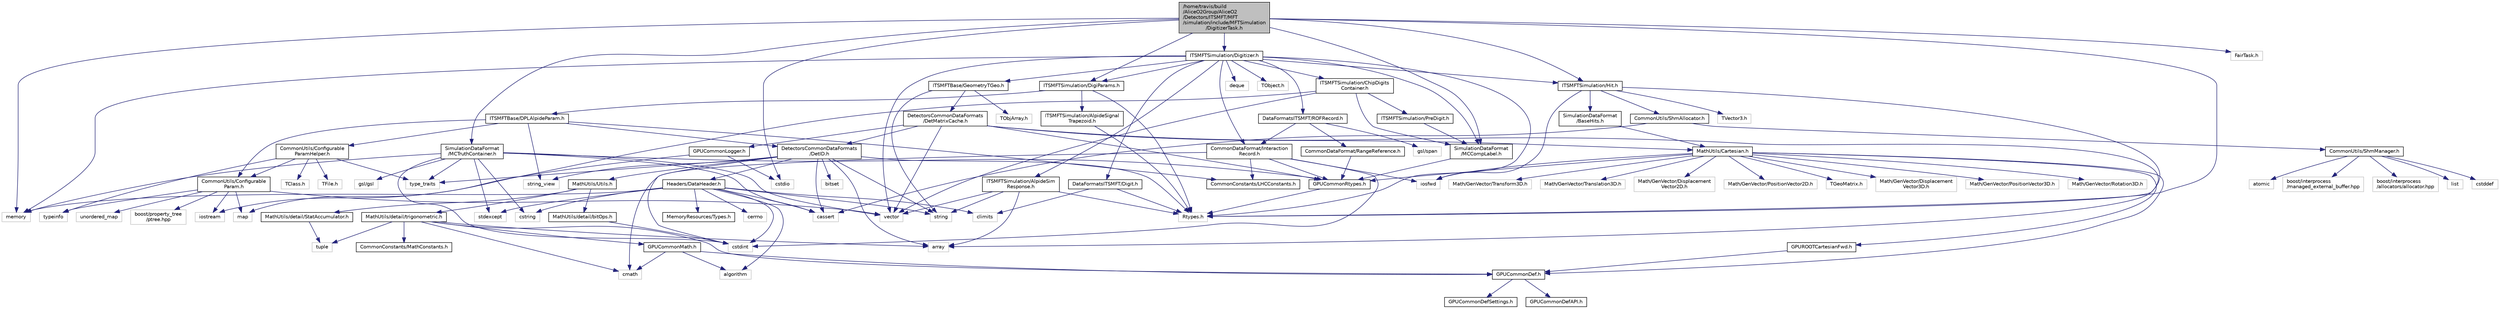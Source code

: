 digraph "/home/travis/build/AliceO2Group/AliceO2/Detectors/ITSMFT/MFT/simulation/include/MFTSimulation/DigitizerTask.h"
{
 // INTERACTIVE_SVG=YES
  bgcolor="transparent";
  edge [fontname="Helvetica",fontsize="10",labelfontname="Helvetica",labelfontsize="10"];
  node [fontname="Helvetica",fontsize="10",shape=record];
  Node0 [label="/home/travis/build\l/AliceO2Group/AliceO2\l/Detectors/ITSMFT/MFT\l/simulation/include/MFTSimulation\l/DigitizerTask.h",height=0.2,width=0.4,color="black", fillcolor="grey75", style="filled", fontcolor="black"];
  Node0 -> Node1 [color="midnightblue",fontsize="10",style="solid",fontname="Helvetica"];
  Node1 [label="cstdio",height=0.2,width=0.4,color="grey75"];
  Node0 -> Node2 [color="midnightblue",fontsize="10",style="solid",fontname="Helvetica"];
  Node2 [label="memory",height=0.2,width=0.4,color="grey75"];
  Node0 -> Node3 [color="midnightblue",fontsize="10",style="solid",fontname="Helvetica"];
  Node3 [label="FairTask.h",height=0.2,width=0.4,color="grey75"];
  Node0 -> Node4 [color="midnightblue",fontsize="10",style="solid",fontname="Helvetica"];
  Node4 [label="Rtypes.h",height=0.2,width=0.4,color="grey75"];
  Node0 -> Node5 [color="midnightblue",fontsize="10",style="solid",fontname="Helvetica"];
  Node5 [label="ITSMFTSimulation/DigiParams.h",height=0.2,width=0.4,color="black",URL="$d9/dce/Detectors_2ITSMFT_2common_2simulation_2include_2ITSMFTSimulation_2DigiParams_8h.html"];
  Node5 -> Node4 [color="midnightblue",fontsize="10",style="solid",fontname="Helvetica"];
  Node5 -> Node6 [color="midnightblue",fontsize="10",style="solid",fontname="Helvetica"];
  Node6 [label="ITSMFTSimulation/AlpideSignal\lTrapezoid.h",height=0.2,width=0.4,color="black",URL="$d1/d47/AlpideSignalTrapezoid_8h.html",tooltip="Simple class describing ALPIDE signal time shape. "];
  Node6 -> Node4 [color="midnightblue",fontsize="10",style="solid",fontname="Helvetica"];
  Node5 -> Node7 [color="midnightblue",fontsize="10",style="solid",fontname="Helvetica"];
  Node7 [label="ITSMFTBase/DPLAlpideParam.h",height=0.2,width=0.4,color="black",URL="$d4/d35/DPLAlpideParam_8h.html"];
  Node7 -> Node8 [color="midnightblue",fontsize="10",style="solid",fontname="Helvetica"];
  Node8 [label="DetectorsCommonDataFormats\l/DetID.h",height=0.2,width=0.4,color="black",URL="$d6/d31/DetID_8h.html"];
  Node8 -> Node4 [color="midnightblue",fontsize="10",style="solid",fontname="Helvetica"];
  Node8 -> Node9 [color="midnightblue",fontsize="10",style="solid",fontname="Helvetica"];
  Node9 [label="array",height=0.2,width=0.4,color="grey75"];
  Node8 -> Node10 [color="midnightblue",fontsize="10",style="solid",fontname="Helvetica"];
  Node10 [label="bitset",height=0.2,width=0.4,color="grey75"];
  Node8 -> Node11 [color="midnightblue",fontsize="10",style="solid",fontname="Helvetica"];
  Node11 [label="cassert",height=0.2,width=0.4,color="grey75"];
  Node8 -> Node12 [color="midnightblue",fontsize="10",style="solid",fontname="Helvetica"];
  Node12 [label="cstdint",height=0.2,width=0.4,color="grey75"];
  Node8 -> Node13 [color="midnightblue",fontsize="10",style="solid",fontname="Helvetica"];
  Node13 [label="string_view",height=0.2,width=0.4,color="grey75"];
  Node8 -> Node14 [color="midnightblue",fontsize="10",style="solid",fontname="Helvetica"];
  Node14 [label="string",height=0.2,width=0.4,color="grey75"];
  Node8 -> Node15 [color="midnightblue",fontsize="10",style="solid",fontname="Helvetica"];
  Node15 [label="type_traits",height=0.2,width=0.4,color="grey75"];
  Node8 -> Node16 [color="midnightblue",fontsize="10",style="solid",fontname="Helvetica"];
  Node16 [label="MathUtils/Utils.h",height=0.2,width=0.4,color="black",URL="$d9/d52/Common_2MathUtils_2include_2MathUtils_2Utils_8h.html"];
  Node16 -> Node17 [color="midnightblue",fontsize="10",style="solid",fontname="Helvetica"];
  Node17 [label="MathUtils/detail/bitOps.h",height=0.2,width=0.4,color="black",URL="$de/def/bitOps_8h.html"];
  Node17 -> Node12 [color="midnightblue",fontsize="10",style="solid",fontname="Helvetica"];
  Node16 -> Node18 [color="midnightblue",fontsize="10",style="solid",fontname="Helvetica"];
  Node18 [label="MathUtils/detail/StatAccumulator.h",height=0.2,width=0.4,color="black",URL="$d3/dfc/StatAccumulator_8h.html"];
  Node18 -> Node19 [color="midnightblue",fontsize="10",style="solid",fontname="Helvetica"];
  Node19 [label="tuple",height=0.2,width=0.4,color="grey75"];
  Node16 -> Node20 [color="midnightblue",fontsize="10",style="solid",fontname="Helvetica"];
  Node20 [label="MathUtils/detail/trigonometric.h",height=0.2,width=0.4,color="black",URL="$dd/d7d/trigonometric_8h.html"];
  Node20 -> Node9 [color="midnightblue",fontsize="10",style="solid",fontname="Helvetica"];
  Node20 -> Node21 [color="midnightblue",fontsize="10",style="solid",fontname="Helvetica"];
  Node21 [label="cmath",height=0.2,width=0.4,color="grey75"];
  Node20 -> Node19 [color="midnightblue",fontsize="10",style="solid",fontname="Helvetica"];
  Node20 -> Node22 [color="midnightblue",fontsize="10",style="solid",fontname="Helvetica"];
  Node22 [label="GPUCommonDef.h",height=0.2,width=0.4,color="black",URL="$df/d21/GPUCommonDef_8h.html"];
  Node22 -> Node23 [color="midnightblue",fontsize="10",style="solid",fontname="Helvetica"];
  Node23 [label="GPUCommonDefSettings.h",height=0.2,width=0.4,color="black",URL="$d5/d93/GPUCommonDefSettings_8h.html"];
  Node22 -> Node24 [color="midnightblue",fontsize="10",style="solid",fontname="Helvetica"];
  Node24 [label="GPUCommonDefAPI.h",height=0.2,width=0.4,color="black",URL="$da/d5a/GPUCommonDefAPI_8h.html"];
  Node20 -> Node25 [color="midnightblue",fontsize="10",style="solid",fontname="Helvetica"];
  Node25 [label="GPUCommonMath.h",height=0.2,width=0.4,color="black",URL="$d6/da2/GPUCommonMath_8h.html"];
  Node25 -> Node22 [color="midnightblue",fontsize="10",style="solid",fontname="Helvetica"];
  Node25 -> Node21 [color="midnightblue",fontsize="10",style="solid",fontname="Helvetica"];
  Node25 -> Node26 [color="midnightblue",fontsize="10",style="solid",fontname="Helvetica"];
  Node26 [label="algorithm",height=0.2,width=0.4,color="grey75"];
  Node20 -> Node27 [color="midnightblue",fontsize="10",style="solid",fontname="Helvetica"];
  Node27 [label="CommonConstants/MathConstants.h",height=0.2,width=0.4,color="black",URL="$d6/d84/MathConstants_8h.html",tooltip="useful math constants "];
  Node8 -> Node28 [color="midnightblue",fontsize="10",style="solid",fontname="Helvetica"];
  Node28 [label="Headers/DataHeader.h",height=0.2,width=0.4,color="black",URL="$dc/dcd/DataHeader_8h.html"];
  Node28 -> Node12 [color="midnightblue",fontsize="10",style="solid",fontname="Helvetica"];
  Node28 -> Node2 [color="midnightblue",fontsize="10",style="solid",fontname="Helvetica"];
  Node28 -> Node11 [color="midnightblue",fontsize="10",style="solid",fontname="Helvetica"];
  Node28 -> Node29 [color="midnightblue",fontsize="10",style="solid",fontname="Helvetica"];
  Node29 [label="cstring",height=0.2,width=0.4,color="grey75"];
  Node28 -> Node26 [color="midnightblue",fontsize="10",style="solid",fontname="Helvetica"];
  Node28 -> Node30 [color="midnightblue",fontsize="10",style="solid",fontname="Helvetica"];
  Node30 [label="stdexcept",height=0.2,width=0.4,color="grey75"];
  Node28 -> Node14 [color="midnightblue",fontsize="10",style="solid",fontname="Helvetica"];
  Node28 -> Node31 [color="midnightblue",fontsize="10",style="solid",fontname="Helvetica"];
  Node31 [label="climits",height=0.2,width=0.4,color="grey75"];
  Node28 -> Node32 [color="midnightblue",fontsize="10",style="solid",fontname="Helvetica"];
  Node32 [label="MemoryResources/Types.h",height=0.2,width=0.4,color="black",URL="$d7/df8/Types_8h.html"];
  Node28 -> Node33 [color="midnightblue",fontsize="10",style="solid",fontname="Helvetica"];
  Node33 [label="cerrno",height=0.2,width=0.4,color="grey75"];
  Node7 -> Node34 [color="midnightblue",fontsize="10",style="solid",fontname="Helvetica"];
  Node34 [label="CommonUtils/Configurable\lParam.h",height=0.2,width=0.4,color="black",URL="$db/d2c/ConfigurableParam_8h.html"];
  Node34 -> Node35 [color="midnightblue",fontsize="10",style="solid",fontname="Helvetica"];
  Node35 [label="vector",height=0.2,width=0.4,color="grey75"];
  Node34 -> Node36 [color="midnightblue",fontsize="10",style="solid",fontname="Helvetica"];
  Node36 [label="map",height=0.2,width=0.4,color="grey75"];
  Node34 -> Node37 [color="midnightblue",fontsize="10",style="solid",fontname="Helvetica"];
  Node37 [label="unordered_map",height=0.2,width=0.4,color="grey75"];
  Node34 -> Node38 [color="midnightblue",fontsize="10",style="solid",fontname="Helvetica"];
  Node38 [label="boost/property_tree\l/ptree.hpp",height=0.2,width=0.4,color="grey75"];
  Node34 -> Node39 [color="midnightblue",fontsize="10",style="solid",fontname="Helvetica"];
  Node39 [label="typeinfo",height=0.2,width=0.4,color="grey75"];
  Node34 -> Node40 [color="midnightblue",fontsize="10",style="solid",fontname="Helvetica"];
  Node40 [label="iostream",height=0.2,width=0.4,color="grey75"];
  Node7 -> Node41 [color="midnightblue",fontsize="10",style="solid",fontname="Helvetica"];
  Node41 [label="CommonUtils/Configurable\lParamHelper.h",height=0.2,width=0.4,color="black",URL="$da/d6b/ConfigurableParamHelper_8h.html"];
  Node41 -> Node34 [color="midnightblue",fontsize="10",style="solid",fontname="Helvetica"];
  Node41 -> Node42 [color="midnightblue",fontsize="10",style="solid",fontname="Helvetica"];
  Node42 [label="TClass.h",height=0.2,width=0.4,color="grey75"];
  Node41 -> Node15 [color="midnightblue",fontsize="10",style="solid",fontname="Helvetica"];
  Node41 -> Node39 [color="midnightblue",fontsize="10",style="solid",fontname="Helvetica"];
  Node41 -> Node43 [color="midnightblue",fontsize="10",style="solid",fontname="Helvetica"];
  Node43 [label="TFile.h",height=0.2,width=0.4,color="grey75"];
  Node7 -> Node44 [color="midnightblue",fontsize="10",style="solid",fontname="Helvetica"];
  Node44 [label="CommonConstants/LHCConstants.h",height=0.2,width=0.4,color="black",URL="$d4/dc6/LHCConstants_8h.html",tooltip="Header to collect LHC related constants. "];
  Node7 -> Node13 [color="midnightblue",fontsize="10",style="solid",fontname="Helvetica"];
  Node0 -> Node45 [color="midnightblue",fontsize="10",style="solid",fontname="Helvetica"];
  Node45 [label="ITSMFTSimulation/Digitizer.h",height=0.2,width=0.4,color="black",URL="$d7/d9c/ITSMFT_2common_2simulation_2include_2ITSMFTSimulation_2Digitizer_8h.html"];
  Node45 -> Node35 [color="midnightblue",fontsize="10",style="solid",fontname="Helvetica"];
  Node45 -> Node46 [color="midnightblue",fontsize="10",style="solid",fontname="Helvetica"];
  Node46 [label="deque",height=0.2,width=0.4,color="grey75"];
  Node45 -> Node2 [color="midnightblue",fontsize="10",style="solid",fontname="Helvetica"];
  Node45 -> Node4 [color="midnightblue",fontsize="10",style="solid",fontname="Helvetica"];
  Node45 -> Node47 [color="midnightblue",fontsize="10",style="solid",fontname="Helvetica"];
  Node47 [label="TObject.h",height=0.2,width=0.4,color="grey75"];
  Node45 -> Node48 [color="midnightblue",fontsize="10",style="solid",fontname="Helvetica"];
  Node48 [label="ITSMFTSimulation/ChipDigits\lContainer.h",height=0.2,width=0.4,color="black",URL="$da/d93/ChipDigitsContainer_8h.html",tooltip="transient container for single chip digits accumulation "];
  Node48 -> Node49 [color="midnightblue",fontsize="10",style="solid",fontname="Helvetica"];
  Node49 [label="SimulationDataFormat\l/MCCompLabel.h",height=0.2,width=0.4,color="black",URL="$d7/dcd/MCCompLabel_8h.html"];
  Node49 -> Node50 [color="midnightblue",fontsize="10",style="solid",fontname="Helvetica"];
  Node50 [label="GPUCommonRtypes.h",height=0.2,width=0.4,color="black",URL="$d2/d45/GPUCommonRtypes_8h.html"];
  Node50 -> Node4 [color="midnightblue",fontsize="10",style="solid",fontname="Helvetica"];
  Node48 -> Node51 [color="midnightblue",fontsize="10",style="solid",fontname="Helvetica"];
  Node51 [label="ITSMFTSimulation/PreDigit.h",height=0.2,width=0.4,color="black",URL="$d2/d53/PreDigit_8h.html",tooltip="Definition of the digit contribution from single hit. "];
  Node51 -> Node49 [color="midnightblue",fontsize="10",style="solid",fontname="Helvetica"];
  Node48 -> Node36 [color="midnightblue",fontsize="10",style="solid",fontname="Helvetica"];
  Node48 -> Node35 [color="midnightblue",fontsize="10",style="solid",fontname="Helvetica"];
  Node45 -> Node52 [color="midnightblue",fontsize="10",style="solid",fontname="Helvetica"];
  Node52 [label="ITSMFTSimulation/AlpideSim\lResponse.h",height=0.2,width=0.4,color="black",URL="$dc/d1a/AlpideSimResponse_8h.html",tooltip="Definition of the ITSMFT Alpide simulated response parametrization. "];
  Node52 -> Node9 [color="midnightblue",fontsize="10",style="solid",fontname="Helvetica"];
  Node52 -> Node14 [color="midnightblue",fontsize="10",style="solid",fontname="Helvetica"];
  Node52 -> Node35 [color="midnightblue",fontsize="10",style="solid",fontname="Helvetica"];
  Node52 -> Node4 [color="midnightblue",fontsize="10",style="solid",fontname="Helvetica"];
  Node45 -> Node5 [color="midnightblue",fontsize="10",style="solid",fontname="Helvetica"];
  Node45 -> Node53 [color="midnightblue",fontsize="10",style="solid",fontname="Helvetica"];
  Node53 [label="ITSMFTSimulation/Hit.h",height=0.2,width=0.4,color="black",URL="$d9/d4e/Detectors_2ITSMFT_2common_2simulation_2include_2ITSMFTSimulation_2Hit_8h.html"];
  Node53 -> Node54 [color="midnightblue",fontsize="10",style="solid",fontname="Helvetica"];
  Node54 [label="SimulationDataFormat\l/BaseHits.h",height=0.2,width=0.4,color="black",URL="$d4/d25/BaseHits_8h.html"];
  Node54 -> Node55 [color="midnightblue",fontsize="10",style="solid",fontname="Helvetica"];
  Node55 [label="MathUtils/Cartesian.h",height=0.2,width=0.4,color="black",URL="$dc/d73/Cartesian_8h.html"];
  Node55 -> Node22 [color="midnightblue",fontsize="10",style="solid",fontname="Helvetica"];
  Node55 -> Node50 [color="midnightblue",fontsize="10",style="solid",fontname="Helvetica"];
  Node55 -> Node56 [color="midnightblue",fontsize="10",style="solid",fontname="Helvetica"];
  Node56 [label="Math/GenVector/Displacement\lVector3D.h",height=0.2,width=0.4,color="grey75"];
  Node55 -> Node57 [color="midnightblue",fontsize="10",style="solid",fontname="Helvetica"];
  Node57 [label="Math/GenVector/PositionVector3D.h",height=0.2,width=0.4,color="grey75"];
  Node55 -> Node58 [color="midnightblue",fontsize="10",style="solid",fontname="Helvetica"];
  Node58 [label="Math/GenVector/Rotation3D.h",height=0.2,width=0.4,color="grey75"];
  Node55 -> Node59 [color="midnightblue",fontsize="10",style="solid",fontname="Helvetica"];
  Node59 [label="Math/GenVector/Transform3D.h",height=0.2,width=0.4,color="grey75"];
  Node55 -> Node60 [color="midnightblue",fontsize="10",style="solid",fontname="Helvetica"];
  Node60 [label="Math/GenVector/Translation3D.h",height=0.2,width=0.4,color="grey75"];
  Node55 -> Node61 [color="midnightblue",fontsize="10",style="solid",fontname="Helvetica"];
  Node61 [label="Math/GenVector/Displacement\lVector2D.h",height=0.2,width=0.4,color="grey75"];
  Node55 -> Node62 [color="midnightblue",fontsize="10",style="solid",fontname="Helvetica"];
  Node62 [label="Math/GenVector/PositionVector2D.h",height=0.2,width=0.4,color="grey75"];
  Node55 -> Node63 [color="midnightblue",fontsize="10",style="solid",fontname="Helvetica"];
  Node63 [label="TGeoMatrix.h",height=0.2,width=0.4,color="grey75"];
  Node55 -> Node64 [color="midnightblue",fontsize="10",style="solid",fontname="Helvetica"];
  Node64 [label="iosfwd",height=0.2,width=0.4,color="grey75"];
  Node55 -> Node65 [color="midnightblue",fontsize="10",style="solid",fontname="Helvetica"];
  Node65 [label="GPUROOTCartesianFwd.h",height=0.2,width=0.4,color="black",URL="$d1/da8/GPUROOTCartesianFwd_8h.html"];
  Node65 -> Node22 [color="midnightblue",fontsize="10",style="solid",fontname="Helvetica"];
  Node53 -> Node4 [color="midnightblue",fontsize="10",style="solid",fontname="Helvetica"];
  Node53 -> Node66 [color="midnightblue",fontsize="10",style="solid",fontname="Helvetica"];
  Node66 [label="TVector3.h",height=0.2,width=0.4,color="grey75"];
  Node53 -> Node64 [color="midnightblue",fontsize="10",style="solid",fontname="Helvetica"];
  Node53 -> Node67 [color="midnightblue",fontsize="10",style="solid",fontname="Helvetica"];
  Node67 [label="CommonUtils/ShmAllocator.h",height=0.2,width=0.4,color="black",URL="$d0/d91/ShmAllocator_8h.html"];
  Node67 -> Node68 [color="midnightblue",fontsize="10",style="solid",fontname="Helvetica"];
  Node68 [label="CommonUtils/ShmManager.h",height=0.2,width=0.4,color="black",URL="$de/d61/ShmManager_8h.html"];
  Node68 -> Node69 [color="midnightblue",fontsize="10",style="solid",fontname="Helvetica"];
  Node69 [label="list",height=0.2,width=0.4,color="grey75"];
  Node68 -> Node70 [color="midnightblue",fontsize="10",style="solid",fontname="Helvetica"];
  Node70 [label="cstddef",height=0.2,width=0.4,color="grey75"];
  Node68 -> Node71 [color="midnightblue",fontsize="10",style="solid",fontname="Helvetica"];
  Node71 [label="atomic",height=0.2,width=0.4,color="grey75"];
  Node68 -> Node72 [color="midnightblue",fontsize="10",style="solid",fontname="Helvetica"];
  Node72 [label="boost/interprocess\l/managed_external_buffer.hpp",height=0.2,width=0.4,color="grey75"];
  Node68 -> Node73 [color="midnightblue",fontsize="10",style="solid",fontname="Helvetica"];
  Node73 [label="boost/interprocess\l/allocators/allocator.hpp",height=0.2,width=0.4,color="grey75"];
  Node67 -> Node11 [color="midnightblue",fontsize="10",style="solid",fontname="Helvetica"];
  Node45 -> Node74 [color="midnightblue",fontsize="10",style="solid",fontname="Helvetica"];
  Node74 [label="ITSMFTBase/GeometryTGeo.h",height=0.2,width=0.4,color="black",URL="$d4/d5c/ITSMFT_2common_2base_2include_2ITSMFTBase_2GeometryTGeo_8h.html"];
  Node74 -> Node75 [color="midnightblue",fontsize="10",style="solid",fontname="Helvetica"];
  Node75 [label="TObjArray.h",height=0.2,width=0.4,color="grey75"];
  Node74 -> Node14 [color="midnightblue",fontsize="10",style="solid",fontname="Helvetica"];
  Node74 -> Node76 [color="midnightblue",fontsize="10",style="solid",fontname="Helvetica"];
  Node76 [label="DetectorsCommonDataFormats\l/DetMatrixCache.h",height=0.2,width=0.4,color="black",URL="$d4/d20/DetMatrixCache_8h.html"];
  Node76 -> Node77 [color="midnightblue",fontsize="10",style="solid",fontname="Helvetica"];
  Node77 [label="GPUCommonLogger.h",height=0.2,width=0.4,color="black",URL="$df/d5b/GPUCommonLogger_8h.html"];
  Node77 -> Node40 [color="midnightblue",fontsize="10",style="solid",fontname="Helvetica"];
  Node77 -> Node1 [color="midnightblue",fontsize="10",style="solid",fontname="Helvetica"];
  Node76 -> Node50 [color="midnightblue",fontsize="10",style="solid",fontname="Helvetica"];
  Node76 -> Node9 [color="midnightblue",fontsize="10",style="solid",fontname="Helvetica"];
  Node76 -> Node35 [color="midnightblue",fontsize="10",style="solid",fontname="Helvetica"];
  Node76 -> Node55 [color="midnightblue",fontsize="10",style="solid",fontname="Helvetica"];
  Node76 -> Node8 [color="midnightblue",fontsize="10",style="solid",fontname="Helvetica"];
  Node45 -> Node78 [color="midnightblue",fontsize="10",style="solid",fontname="Helvetica"];
  Node78 [label="DataFormatsITSMFT/Digit.h",height=0.2,width=0.4,color="black",URL="$d3/d1e/DataFormats_2Detectors_2ITSMFT_2common_2include_2DataFormatsITSMFT_2Digit_8h.html"];
  Node78 -> Node4 [color="midnightblue",fontsize="10",style="solid",fontname="Helvetica"];
  Node78 -> Node31 [color="midnightblue",fontsize="10",style="solid",fontname="Helvetica"];
  Node45 -> Node79 [color="midnightblue",fontsize="10",style="solid",fontname="Helvetica"];
  Node79 [label="DataFormatsITSMFT/ROFRecord.h",height=0.2,width=0.4,color="black",URL="$d0/dc6/ITSMFT_2common_2include_2DataFormatsITSMFT_2ROFRecord_8h.html"];
  Node79 -> Node80 [color="midnightblue",fontsize="10",style="solid",fontname="Helvetica"];
  Node80 [label="CommonDataFormat/RangeReference.h",height=0.2,width=0.4,color="black",URL="$de/d64/RangeReference_8h.html",tooltip="Class to refer to the 1st entry and N elements of some group in the continuous container. "];
  Node80 -> Node50 [color="midnightblue",fontsize="10",style="solid",fontname="Helvetica"];
  Node79 -> Node81 [color="midnightblue",fontsize="10",style="solid",fontname="Helvetica"];
  Node81 [label="CommonDataFormat/Interaction\lRecord.h",height=0.2,width=0.4,color="black",URL="$d9/d80/InteractionRecord_8h.html"];
  Node81 -> Node50 [color="midnightblue",fontsize="10",style="solid",fontname="Helvetica"];
  Node81 -> Node64 [color="midnightblue",fontsize="10",style="solid",fontname="Helvetica"];
  Node81 -> Node12 [color="midnightblue",fontsize="10",style="solid",fontname="Helvetica"];
  Node81 -> Node21 [color="midnightblue",fontsize="10",style="solid",fontname="Helvetica"];
  Node81 -> Node44 [color="midnightblue",fontsize="10",style="solid",fontname="Helvetica"];
  Node79 -> Node82 [color="midnightblue",fontsize="10",style="solid",fontname="Helvetica"];
  Node82 [label="gsl/span",height=0.2,width=0.4,color="grey75"];
  Node45 -> Node81 [color="midnightblue",fontsize="10",style="solid",fontname="Helvetica"];
  Node45 -> Node49 [color="midnightblue",fontsize="10",style="solid",fontname="Helvetica"];
  Node0 -> Node53 [color="midnightblue",fontsize="10",style="solid",fontname="Helvetica"];
  Node0 -> Node83 [color="midnightblue",fontsize="10",style="solid",fontname="Helvetica"];
  Node83 [label="SimulationDataFormat\l/MCTruthContainer.h",height=0.2,width=0.4,color="black",URL="$db/d14/MCTruthContainer_8h.html",tooltip="Definition of a container to keep Monte Carlo truth external to simulation objects. "];
  Node83 -> Node50 [color="midnightblue",fontsize="10",style="solid",fontname="Helvetica"];
  Node83 -> Node12 [color="midnightblue",fontsize="10",style="solid",fontname="Helvetica"];
  Node83 -> Node11 [color="midnightblue",fontsize="10",style="solid",fontname="Helvetica"];
  Node83 -> Node30 [color="midnightblue",fontsize="10",style="solid",fontname="Helvetica"];
  Node83 -> Node84 [color="midnightblue",fontsize="10",style="solid",fontname="Helvetica"];
  Node84 [label="gsl/gsl",height=0.2,width=0.4,color="grey75"];
  Node83 -> Node15 [color="midnightblue",fontsize="10",style="solid",fontname="Helvetica"];
  Node83 -> Node29 [color="midnightblue",fontsize="10",style="solid",fontname="Helvetica"];
  Node83 -> Node2 [color="midnightblue",fontsize="10",style="solid",fontname="Helvetica"];
  Node83 -> Node35 [color="midnightblue",fontsize="10",style="solid",fontname="Helvetica"];
  Node0 -> Node49 [color="midnightblue",fontsize="10",style="solid",fontname="Helvetica"];
}
